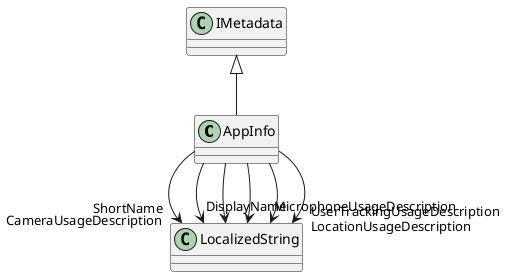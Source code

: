 @startuml
class AppInfo {
}
IMetadata <|-- AppInfo
AppInfo --> "ShortName" LocalizedString
AppInfo --> "DisplayName" LocalizedString
AppInfo --> "CameraUsageDescription" LocalizedString
AppInfo --> "MicrophoneUsageDescription" LocalizedString
AppInfo --> "LocationUsageDescription" LocalizedString
AppInfo --> "UserTrackingUsageDescription" LocalizedString
@enduml
